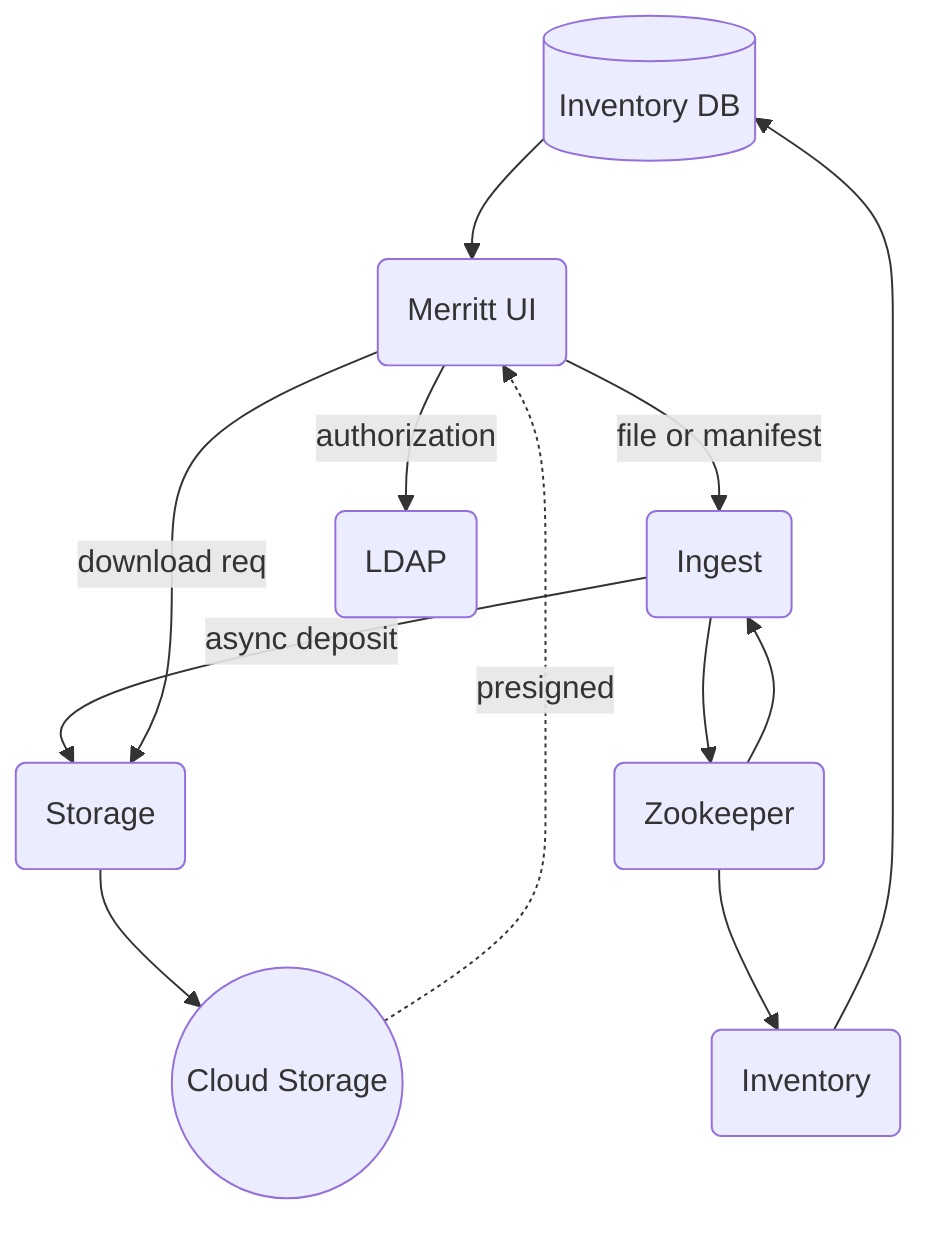graph TD
  RDS[(Inventory DB)]
  UI(Merritt UI)
  ING(Ingest)
  ST(Storage)
  INV(Inventory)
  CLOUD((Cloud Storage))
  LDAP(LDAP)
  ZOO(Zookeeper)

  RDS --> UI
  UI --> |file or manifest| ING
  UI --> |authorization| LDAP
  ING --> |async deposit| ST
  ING --> ZOO
  ZOO --> ING
  ZOO --> INV
  UI ---> |download req| ST
  INV --> RDS
  ST --> CLOUD
  CLOUD -.-> |presigned| UI